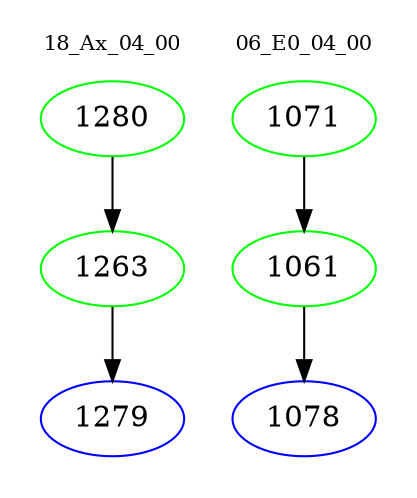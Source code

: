 digraph{
subgraph cluster_0 {
color = white
label = "18_Ax_04_00";
fontsize=10;
T0_1280 [label="1280", color="green"]
T0_1280 -> T0_1263 [color="black"]
T0_1263 [label="1263", color="green"]
T0_1263 -> T0_1279 [color="black"]
T0_1279 [label="1279", color="blue"]
}
subgraph cluster_1 {
color = white
label = "06_E0_04_00";
fontsize=10;
T1_1071 [label="1071", color="green"]
T1_1071 -> T1_1061 [color="black"]
T1_1061 [label="1061", color="green"]
T1_1061 -> T1_1078 [color="black"]
T1_1078 [label="1078", color="blue"]
}
}
